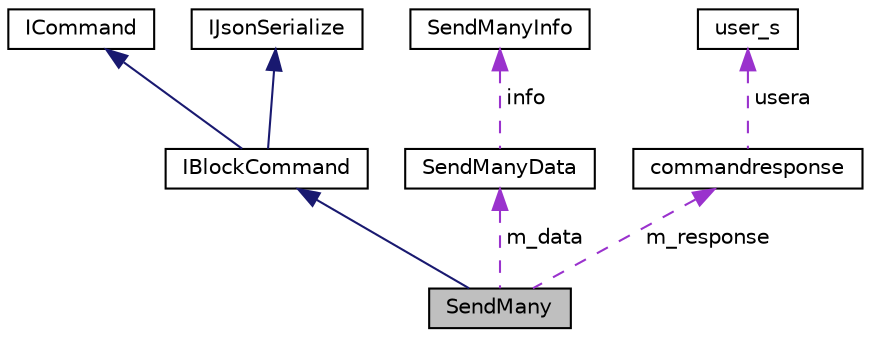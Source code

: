 digraph "SendMany"
{
  edge [fontname="Helvetica",fontsize="10",labelfontname="Helvetica",labelfontsize="10"];
  node [fontname="Helvetica",fontsize="10",shape=record];
  Node4 [label="SendMany",height=0.2,width=0.4,color="black", fillcolor="grey75", style="filled", fontcolor="black"];
  Node5 -> Node4 [dir="back",color="midnightblue",fontsize="10",style="solid",fontname="Helvetica"];
  Node5 [label="IBlockCommand",height=0.2,width=0.4,color="black", fillcolor="white", style="filled",URL="$class_i_block_command.html",tooltip="Base interface for command. It combain ICommand and IJsonSerialize Interface. "];
  Node6 -> Node5 [dir="back",color="midnightblue",fontsize="10",style="solid",fontname="Helvetica"];
  Node6 [label="ICommand",height=0.2,width=0.4,color="black", fillcolor="white", style="filled",URL="$class_i_command.html",tooltip="Command Interface. Base class for all command. "];
  Node7 -> Node5 [dir="back",color="midnightblue",fontsize="10",style="solid",fontname="Helvetica"];
  Node7 [label="IJsonSerialize",height=0.2,width=0.4,color="black", fillcolor="white", style="filled",URL="$class_i_json_serialize.html",tooltip="Interface which allow convert command data to JSON or string. Not used for now. "];
  Node8 -> Node4 [dir="back",color="darkorchid3",fontsize="10",style="dashed",label=" m_data" ,fontname="Helvetica"];
  Node8 [label="SendManyData",height=0.2,width=0.4,color="black", fillcolor="white", style="filled",URL="$struct_send_many_data.html",tooltip="Struct used in send many command (TXSTYPE_MPT) "];
  Node9 -> Node8 [dir="back",color="darkorchid3",fontsize="10",style="dashed",label=" info" ,fontname="Helvetica"];
  Node9 [label="SendManyInfo",height=0.2,width=0.4,color="black", fillcolor="white", style="filled",URL="$struct_send_many_info.html",tooltip="Info for send_many transaction type. "];
  Node10 -> Node4 [dir="back",color="darkorchid3",fontsize="10",style="dashed",label=" m_response" ,fontname="Helvetica"];
  Node10 [label="commandresponse",height=0.2,width=0.4,color="black", fillcolor="white", style="filled",URL="$structcommandresponse.html",tooltip="Struct data for all command which are changed blockchain data. "];
  Node11 -> Node10 [dir="back",color="darkorchid3",fontsize="10",style="dashed",label=" usera" ,fontname="Helvetica"];
  Node11 [label="user_s",height=0.2,width=0.4,color="black", fillcolor="white", style="filled",URL="$structuser__s.html"];
}
